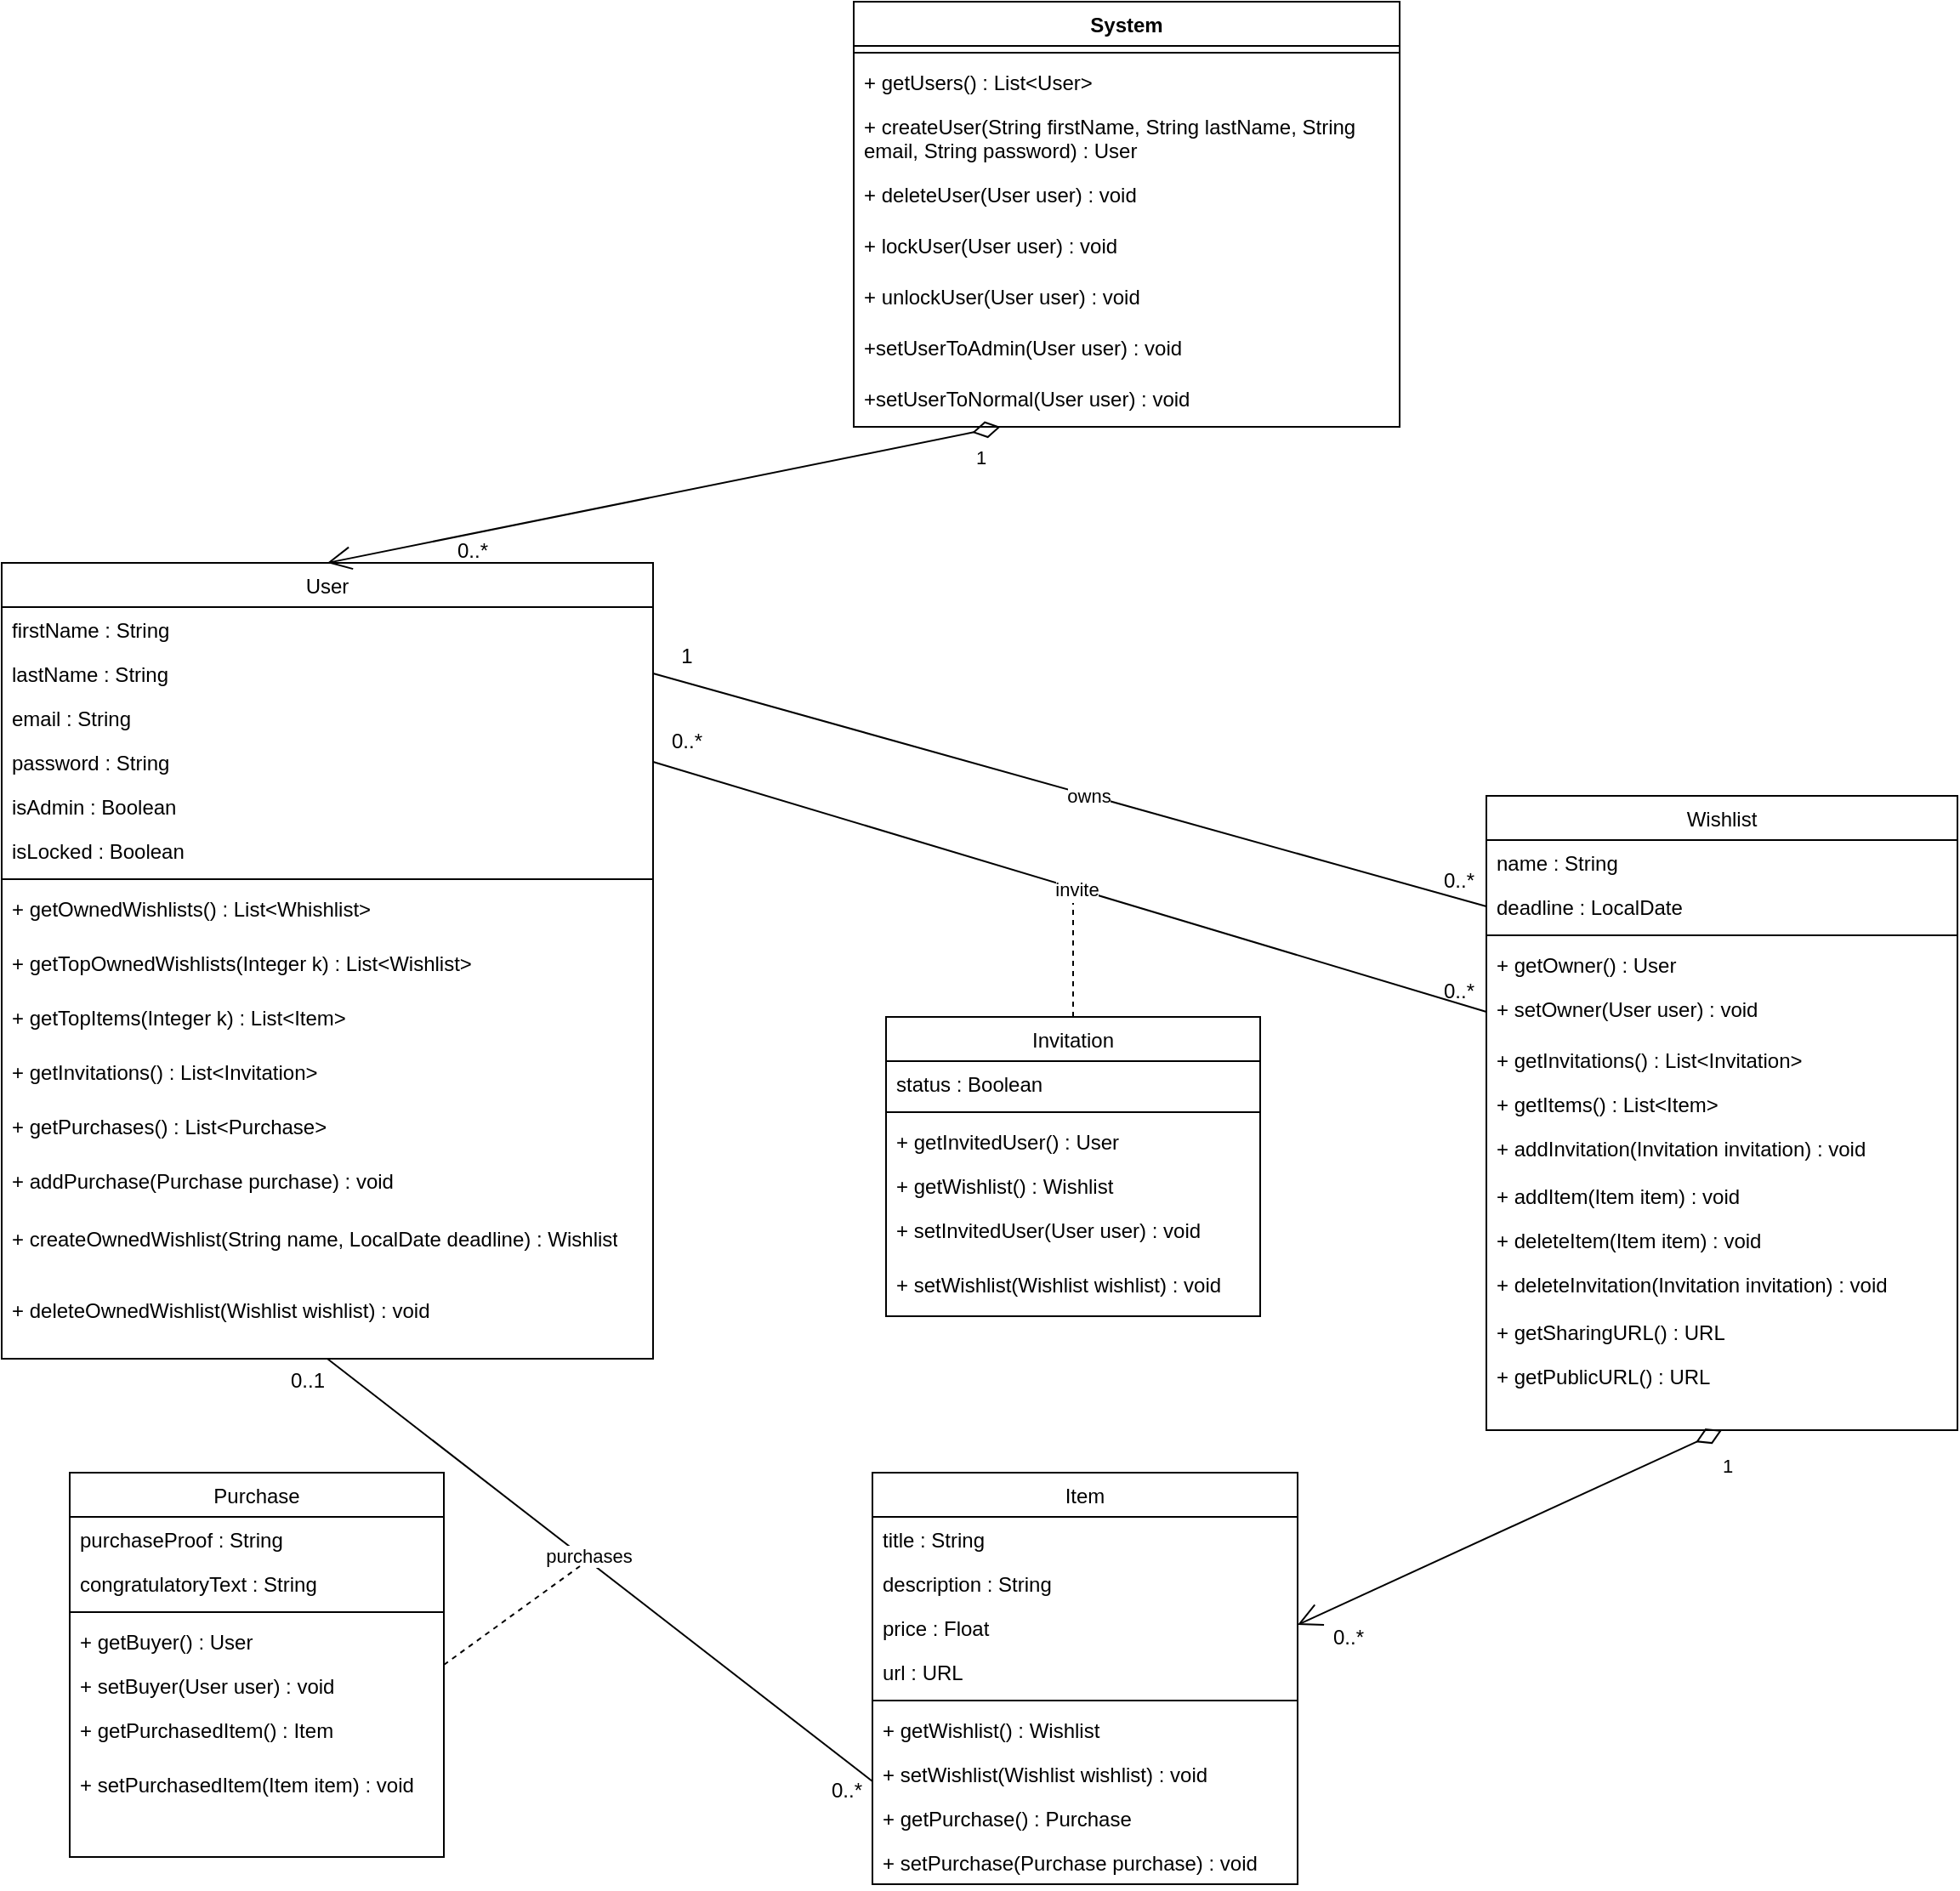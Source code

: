 <mxfile version="26.0.16">
  <diagram id="C5RBs43oDa-KdzZeNtuy" name="Page-1">
    <mxGraphModel grid="1" page="1" gridSize="10" guides="1" tooltips="1" connect="1" arrows="1" fold="1" pageScale="1" pageWidth="1654" pageHeight="1169" math="0" shadow="0">
      <root>
        <mxCell id="WIyWlLk6GJQsqaUBKTNV-0" />
        <mxCell id="WIyWlLk6GJQsqaUBKTNV-1" parent="WIyWlLk6GJQsqaUBKTNV-0" />
        <mxCell id="B56NRluElVAnOAsGCNS7-33" style="rounded=0;orthogonalLoop=1;jettySize=auto;html=1;entryX=0;entryY=0.75;entryDx=0;entryDy=0;endArrow=none;endFill=0;exitX=0.5;exitY=1;exitDx=0;exitDy=0;" edge="1" parent="WIyWlLk6GJQsqaUBKTNV-1" source="B56NRluElVAnOAsGCNS7-6" target="B56NRluElVAnOAsGCNS7-22">
          <mxGeometry relative="1" as="geometry">
            <mxPoint x="-1107" y="-493" as="sourcePoint" />
            <mxPoint x="-967" y="-256.0" as="targetPoint" />
          </mxGeometry>
        </mxCell>
        <mxCell id="B56NRluElVAnOAsGCNS7-43" value="purchases" style="edgeLabel;html=1;align=center;verticalAlign=middle;resizable=0;points=[];" vertex="1" connectable="0" parent="B56NRluElVAnOAsGCNS7-33">
          <mxGeometry x="-0.066" relative="1" as="geometry">
            <mxPoint x="3" as="offset" />
          </mxGeometry>
        </mxCell>
        <mxCell id="B56NRluElVAnOAsGCNS7-41" style="rounded=0;orthogonalLoop=1;jettySize=auto;html=1;endArrow=none;endFill=0;exitX=1;exitY=0.5;exitDx=0;exitDy=0;entryX=0;entryY=0.5;entryDx=0;entryDy=0;" edge="1" parent="WIyWlLk6GJQsqaUBKTNV-1" source="B56NRluElVAnOAsGCNS7-10" target="kHbfuAuQFuYNwdcqENdy-3">
          <mxGeometry relative="1" as="geometry">
            <mxPoint x="-557" y="-533" as="targetPoint" />
          </mxGeometry>
        </mxCell>
        <mxCell id="B56NRluElVAnOAsGCNS7-6" value="User" style="swimlane;fontStyle=0;align=center;verticalAlign=top;childLayout=stackLayout;horizontal=1;startSize=26;horizontalStack=0;resizeParent=1;resizeLast=0;collapsible=1;marginBottom=0;rounded=0;shadow=0;strokeWidth=1;" vertex="1" parent="WIyWlLk6GJQsqaUBKTNV-1">
          <mxGeometry x="-1410" y="-820" width="383" height="468" as="geometry">
            <mxRectangle x="550" y="140" width="160" height="26" as="alternateBounds" />
          </mxGeometry>
        </mxCell>
        <mxCell id="B56NRluElVAnOAsGCNS7-7" value="firstName : String" style="text;align=left;verticalAlign=top;spacingLeft=4;spacingRight=4;overflow=hidden;rotatable=0;points=[[0,0.5],[1,0.5]];portConstraint=eastwest;" vertex="1" parent="B56NRluElVAnOAsGCNS7-6">
          <mxGeometry y="26" width="383" height="26" as="geometry" />
        </mxCell>
        <mxCell id="B56NRluElVAnOAsGCNS7-8" value="lastName : String" style="text;align=left;verticalAlign=top;spacingLeft=4;spacingRight=4;overflow=hidden;rotatable=0;points=[[0,0.5],[1,0.5]];portConstraint=eastwest;rounded=0;shadow=0;html=0;" vertex="1" parent="B56NRluElVAnOAsGCNS7-6">
          <mxGeometry y="52" width="383" height="26" as="geometry" />
        </mxCell>
        <mxCell id="B56NRluElVAnOAsGCNS7-9" value="email : String" style="text;align=left;verticalAlign=top;spacingLeft=4;spacingRight=4;overflow=hidden;rotatable=0;points=[[0,0.5],[1,0.5]];portConstraint=eastwest;rounded=0;shadow=0;html=0;" vertex="1" parent="B56NRluElVAnOAsGCNS7-6">
          <mxGeometry y="78" width="383" height="26" as="geometry" />
        </mxCell>
        <mxCell id="B56NRluElVAnOAsGCNS7-10" value="password : String" style="text;align=left;verticalAlign=top;spacingLeft=4;spacingRight=4;overflow=hidden;rotatable=0;points=[[0,0.5],[1,0.5]];portConstraint=eastwest;rounded=0;shadow=0;html=0;" vertex="1" parent="B56NRluElVAnOAsGCNS7-6">
          <mxGeometry y="104" width="383" height="26" as="geometry" />
        </mxCell>
        <mxCell id="oi3a5A9YpHjSUBO6Xd2R-7" value="isAdmin : Boolean" style="text;align=left;verticalAlign=top;spacingLeft=4;spacingRight=4;overflow=hidden;rotatable=0;points=[[0,0.5],[1,0.5]];portConstraint=eastwest;rounded=0;shadow=0;html=0;" vertex="1" parent="B56NRluElVAnOAsGCNS7-6">
          <mxGeometry y="130" width="383" height="26" as="geometry" />
        </mxCell>
        <mxCell id="oi3a5A9YpHjSUBO6Xd2R-8" value="isLocked : Boolean" style="text;align=left;verticalAlign=top;spacingLeft=4;spacingRight=4;overflow=hidden;rotatable=0;points=[[0,0.5],[1,0.5]];portConstraint=eastwest;rounded=0;shadow=0;html=0;" vertex="1" parent="B56NRluElVAnOAsGCNS7-6">
          <mxGeometry y="156" width="383" height="26" as="geometry" />
        </mxCell>
        <mxCell id="B56NRluElVAnOAsGCNS7-12" value="" style="line;html=1;strokeWidth=1;align=left;verticalAlign=middle;spacingTop=-1;spacingLeft=3;spacingRight=3;rotatable=0;labelPosition=right;points=[];portConstraint=eastwest;" vertex="1" parent="B56NRluElVAnOAsGCNS7-6">
          <mxGeometry y="182" width="383" height="8" as="geometry" />
        </mxCell>
        <mxCell id="kHbfuAuQFuYNwdcqENdy-18" value="+ getOwnedWishlists() : List&amp;lt;Whishlist&amp;gt;" style="text;strokeColor=none;fillColor=none;align=left;verticalAlign=top;spacingLeft=4;spacingRight=4;overflow=hidden;rotatable=0;points=[[0,0.5],[1,0.5]];portConstraint=eastwest;whiteSpace=wrap;html=1;" vertex="1" parent="B56NRluElVAnOAsGCNS7-6">
          <mxGeometry y="190" width="383" height="32" as="geometry" />
        </mxCell>
        <mxCell id="QScPAJ6YqXFmEAP5CLKl-12" value="+ getTopOwnedWishlists(Integer k) : List&amp;lt;Wishlist&amp;gt;" style="text;strokeColor=none;fillColor=none;align=left;verticalAlign=top;spacingLeft=4;spacingRight=4;overflow=hidden;rotatable=0;points=[[0,0.5],[1,0.5]];portConstraint=eastwest;whiteSpace=wrap;html=1;" vertex="1" parent="B56NRluElVAnOAsGCNS7-6">
          <mxGeometry y="222" width="383" height="32" as="geometry" />
        </mxCell>
        <mxCell id="QScPAJ6YqXFmEAP5CLKl-5" value="+ getTopItems(Integer k) : List&amp;lt;Item&amp;gt;" style="text;strokeColor=none;fillColor=none;align=left;verticalAlign=top;spacingLeft=4;spacingRight=4;overflow=hidden;rotatable=0;points=[[0,0.5],[1,0.5]];portConstraint=eastwest;whiteSpace=wrap;html=1;" vertex="1" parent="B56NRluElVAnOAsGCNS7-6">
          <mxGeometry y="254" width="383" height="32" as="geometry" />
        </mxCell>
        <mxCell id="kHbfuAuQFuYNwdcqENdy-17" value="+ getInvitations() : List&amp;lt;Invitation&amp;gt;" style="text;strokeColor=none;fillColor=none;align=left;verticalAlign=top;spacingLeft=4;spacingRight=4;overflow=hidden;rotatable=0;points=[[0,0.5],[1,0.5]];portConstraint=eastwest;whiteSpace=wrap;html=1;" vertex="1" parent="B56NRluElVAnOAsGCNS7-6">
          <mxGeometry y="286" width="383" height="32" as="geometry" />
        </mxCell>
        <mxCell id="kHbfuAuQFuYNwdcqENdy-0" value="+ getPurchases() : List&amp;lt;Purchase&amp;gt;" style="text;strokeColor=none;fillColor=none;align=left;verticalAlign=top;spacingLeft=4;spacingRight=4;overflow=hidden;rotatable=0;points=[[0,0.5],[1,0.5]];portConstraint=eastwest;whiteSpace=wrap;html=1;" vertex="1" parent="B56NRluElVAnOAsGCNS7-6">
          <mxGeometry y="318" width="383" height="32" as="geometry" />
        </mxCell>
        <mxCell id="QScPAJ6YqXFmEAP5CLKl-3" value="+ addPurchase(Purchase purchase) : void" style="text;strokeColor=none;fillColor=none;align=left;verticalAlign=top;spacingLeft=4;spacingRight=4;overflow=hidden;rotatable=0;points=[[0,0.5],[1,0.5]];portConstraint=eastwest;whiteSpace=wrap;html=1;" vertex="1" parent="B56NRluElVAnOAsGCNS7-6">
          <mxGeometry y="350" width="383" height="34" as="geometry" />
        </mxCell>
        <mxCell id="QScPAJ6YqXFmEAP5CLKl-4" value="+ createOwnedWishlist(String name, LocalDate deadline) : Wishlist" style="text;strokeColor=none;fillColor=none;align=left;verticalAlign=top;spacingLeft=4;spacingRight=4;overflow=hidden;rotatable=0;points=[[0,0.5],[1,0.5]];portConstraint=eastwest;whiteSpace=wrap;html=1;" vertex="1" parent="B56NRluElVAnOAsGCNS7-6">
          <mxGeometry y="384" width="383" height="42" as="geometry" />
        </mxCell>
        <mxCell id="kHbfuAuQFuYNwdcqENdy-8" value="+ deleteOwnedWishlist(Wishlist wishlist) : void" style="text;strokeColor=none;fillColor=none;align=left;verticalAlign=top;spacingLeft=4;spacingRight=4;overflow=hidden;rotatable=0;points=[[0,0.5],[1,0.5]];portConstraint=eastwest;whiteSpace=wrap;html=1;" vertex="1" parent="B56NRluElVAnOAsGCNS7-6">
          <mxGeometry y="426" width="383" height="42" as="geometry" />
        </mxCell>
        <mxCell id="B56NRluElVAnOAsGCNS7-15" value="Wishlist" style="swimlane;fontStyle=0;align=center;verticalAlign=top;childLayout=stackLayout;horizontal=1;startSize=26;horizontalStack=0;resizeParent=1;resizeLast=0;collapsible=1;marginBottom=0;rounded=0;shadow=0;strokeWidth=1;" vertex="1" parent="WIyWlLk6GJQsqaUBKTNV-1">
          <mxGeometry x="-537" y="-683" width="277" height="373" as="geometry">
            <mxRectangle x="550" y="140" width="160" height="26" as="alternateBounds" />
          </mxGeometry>
        </mxCell>
        <mxCell id="B56NRluElVAnOAsGCNS7-16" value="name : String" style="text;align=left;verticalAlign=top;spacingLeft=4;spacingRight=4;overflow=hidden;rotatable=0;points=[[0,0.5],[1,0.5]];portConstraint=eastwest;" vertex="1" parent="B56NRluElVAnOAsGCNS7-15">
          <mxGeometry y="26" width="277" height="26" as="geometry" />
        </mxCell>
        <mxCell id="B56NRluElVAnOAsGCNS7-17" value="deadline : LocalDate" style="text;align=left;verticalAlign=top;spacingLeft=4;spacingRight=4;overflow=hidden;rotatable=0;points=[[0,0.5],[1,0.5]];portConstraint=eastwest;rounded=0;shadow=0;html=0;" vertex="1" parent="B56NRluElVAnOAsGCNS7-15">
          <mxGeometry y="52" width="277" height="26" as="geometry" />
        </mxCell>
        <mxCell id="B56NRluElVAnOAsGCNS7-21" value="" style="line;html=1;strokeWidth=1;align=left;verticalAlign=middle;spacingTop=-1;spacingLeft=3;spacingRight=3;rotatable=0;labelPosition=right;points=[];portConstraint=eastwest;" vertex="1" parent="B56NRluElVAnOAsGCNS7-15">
          <mxGeometry y="78" width="277" height="8" as="geometry" />
        </mxCell>
        <mxCell id="kHbfuAuQFuYNwdcqENdy-6" value="+ getOwner() : User" style="text;strokeColor=none;fillColor=none;align=left;verticalAlign=top;spacingLeft=4;spacingRight=4;overflow=hidden;rotatable=0;points=[[0,0.5],[1,0.5]];portConstraint=eastwest;whiteSpace=wrap;html=1;" vertex="1" parent="B56NRluElVAnOAsGCNS7-15">
          <mxGeometry y="86" width="277" height="26" as="geometry" />
        </mxCell>
        <mxCell id="kHbfuAuQFuYNwdcqENdy-3" value="+ setOwner(User user) : void" style="text;strokeColor=none;fillColor=none;align=left;verticalAlign=top;spacingLeft=4;spacingRight=4;overflow=hidden;rotatable=0;points=[[0,0.5],[1,0.5]];portConstraint=eastwest;whiteSpace=wrap;html=1;" vertex="1" parent="B56NRluElVAnOAsGCNS7-15">
          <mxGeometry y="112" width="277" height="30" as="geometry" />
        </mxCell>
        <mxCell id="kHbfuAuQFuYNwdcqENdy-7" value="+ getInvitations() : List&amp;lt;Invitation&amp;gt;" style="text;strokeColor=none;fillColor=none;align=left;verticalAlign=top;spacingLeft=4;spacingRight=4;overflow=hidden;rotatable=0;points=[[0,0.5],[1,0.5]];portConstraint=eastwest;whiteSpace=wrap;html=1;" vertex="1" parent="B56NRluElVAnOAsGCNS7-15">
          <mxGeometry y="142" width="277" height="26" as="geometry" />
        </mxCell>
        <mxCell id="kHbfuAuQFuYNwdcqENdy-1" value="+ getItems() : List&amp;lt;Item&amp;gt;" style="text;strokeColor=none;fillColor=none;align=left;verticalAlign=top;spacingLeft=4;spacingRight=4;overflow=hidden;rotatable=0;points=[[0,0.5],[1,0.5]];portConstraint=eastwest;whiteSpace=wrap;html=1;" vertex="1" parent="B56NRluElVAnOAsGCNS7-15">
          <mxGeometry y="168" width="277" height="26" as="geometry" />
        </mxCell>
        <mxCell id="kHbfuAuQFuYNwdcqENdy-2" value="+ addInvitation(Invitation invitation) : void" style="text;strokeColor=none;fillColor=none;align=left;verticalAlign=top;spacingLeft=4;spacingRight=4;overflow=hidden;rotatable=0;points=[[0,0.5],[1,0.5]];portConstraint=eastwest;whiteSpace=wrap;html=1;" vertex="1" parent="B56NRluElVAnOAsGCNS7-15">
          <mxGeometry y="194" width="277" height="28" as="geometry" />
        </mxCell>
        <mxCell id="QScPAJ6YqXFmEAP5CLKl-1" value="+ addItem(Item item) : void" style="text;strokeColor=none;fillColor=none;align=left;verticalAlign=top;spacingLeft=4;spacingRight=4;overflow=hidden;rotatable=0;points=[[0,0.5],[1,0.5]];portConstraint=eastwest;whiteSpace=wrap;html=1;" vertex="1" parent="B56NRluElVAnOAsGCNS7-15">
          <mxGeometry y="222" width="277" height="26" as="geometry" />
        </mxCell>
        <mxCell id="kHbfuAuQFuYNwdcqENdy-5" value="+ deleteItem(Item item) : void" style="text;strokeColor=none;fillColor=none;align=left;verticalAlign=top;spacingLeft=4;spacingRight=4;overflow=hidden;rotatable=0;points=[[0,0.5],[1,0.5]];portConstraint=eastwest;whiteSpace=wrap;html=1;" vertex="1" parent="B56NRluElVAnOAsGCNS7-15">
          <mxGeometry y="248" width="277" height="26" as="geometry" />
        </mxCell>
        <mxCell id="QScPAJ6YqXFmEAP5CLKl-2" value="+ deleteInvitation(Invitation invitation) : void" style="text;strokeColor=none;fillColor=none;align=left;verticalAlign=top;spacingLeft=4;spacingRight=4;overflow=hidden;rotatable=0;points=[[0,0.5],[1,0.5]];portConstraint=eastwest;whiteSpace=wrap;html=1;" vertex="1" parent="B56NRluElVAnOAsGCNS7-15">
          <mxGeometry y="274" width="277" height="28" as="geometry" />
        </mxCell>
        <mxCell id="kHbfuAuQFuYNwdcqENdy-33" value="+ getSharingURL() : URL" style="text;strokeColor=none;fillColor=none;align=left;verticalAlign=top;spacingLeft=4;spacingRight=4;overflow=hidden;rotatable=0;points=[[0,0.5],[1,0.5]];portConstraint=eastwest;whiteSpace=wrap;html=1;" vertex="1" parent="B56NRluElVAnOAsGCNS7-15">
          <mxGeometry y="302" width="277" height="26" as="geometry" />
        </mxCell>
        <mxCell id="kHbfuAuQFuYNwdcqENdy-32" value="+ getPublicURL() : URL" style="text;strokeColor=none;fillColor=none;align=left;verticalAlign=top;spacingLeft=4;spacingRight=4;overflow=hidden;rotatable=0;points=[[0,0.5],[1,0.5]];portConstraint=eastwest;whiteSpace=wrap;html=1;" vertex="1" parent="B56NRluElVAnOAsGCNS7-15">
          <mxGeometry y="328" width="277" height="26" as="geometry" />
        </mxCell>
        <mxCell id="B56NRluElVAnOAsGCNS7-22" value="Item" style="swimlane;fontStyle=0;align=center;verticalAlign=top;childLayout=stackLayout;horizontal=1;startSize=26;horizontalStack=0;resizeParent=1;resizeLast=0;collapsible=1;marginBottom=0;rounded=0;shadow=0;strokeWidth=1;" vertex="1" parent="WIyWlLk6GJQsqaUBKTNV-1">
          <mxGeometry x="-898" y="-285" width="250" height="242" as="geometry">
            <mxRectangle x="550" y="140" width="160" height="26" as="alternateBounds" />
          </mxGeometry>
        </mxCell>
        <mxCell id="B56NRluElVAnOAsGCNS7-23" value="title : String" style="text;align=left;verticalAlign=top;spacingLeft=4;spacingRight=4;overflow=hidden;rotatable=0;points=[[0,0.5],[1,0.5]];portConstraint=eastwest;" vertex="1" parent="B56NRluElVAnOAsGCNS7-22">
          <mxGeometry y="26" width="250" height="26" as="geometry" />
        </mxCell>
        <mxCell id="B56NRluElVAnOAsGCNS7-24" value="description : String" style="text;align=left;verticalAlign=top;spacingLeft=4;spacingRight=4;overflow=hidden;rotatable=0;points=[[0,0.5],[1,0.5]];portConstraint=eastwest;rounded=0;shadow=0;html=0;" vertex="1" parent="B56NRluElVAnOAsGCNS7-22">
          <mxGeometry y="52" width="250" height="26" as="geometry" />
        </mxCell>
        <mxCell id="B56NRluElVAnOAsGCNS7-32" value="price : Float" style="text;align=left;verticalAlign=top;spacingLeft=4;spacingRight=4;overflow=hidden;rotatable=0;points=[[0,0.5],[1,0.5]];portConstraint=eastwest;rounded=0;shadow=0;html=0;" vertex="1" parent="B56NRluElVAnOAsGCNS7-22">
          <mxGeometry y="78" width="250" height="26" as="geometry" />
        </mxCell>
        <mxCell id="B56NRluElVAnOAsGCNS7-30" value="url : URL" style="text;align=left;verticalAlign=top;spacingLeft=4;spacingRight=4;overflow=hidden;rotatable=0;points=[[0,0.5],[1,0.5]];portConstraint=eastwest;rounded=0;shadow=0;html=0;" vertex="1" parent="B56NRluElVAnOAsGCNS7-22">
          <mxGeometry y="104" width="250" height="26" as="geometry" />
        </mxCell>
        <mxCell id="B56NRluElVAnOAsGCNS7-25" value="" style="line;html=1;strokeWidth=1;align=left;verticalAlign=middle;spacingTop=-1;spacingLeft=3;spacingRight=3;rotatable=0;labelPosition=right;points=[];portConstraint=eastwest;" vertex="1" parent="B56NRluElVAnOAsGCNS7-22">
          <mxGeometry y="130" width="250" height="8" as="geometry" />
        </mxCell>
        <mxCell id="kHbfuAuQFuYNwdcqENdy-15" value="+ getWishlist() : Wishlist" style="text;strokeColor=none;fillColor=none;align=left;verticalAlign=top;spacingLeft=4;spacingRight=4;overflow=hidden;rotatable=0;points=[[0,0.5],[1,0.5]];portConstraint=eastwest;whiteSpace=wrap;html=1;" vertex="1" parent="B56NRluElVAnOAsGCNS7-22">
          <mxGeometry y="138" width="250" height="26" as="geometry" />
        </mxCell>
        <mxCell id="kHbfuAuQFuYNwdcqENdy-19" value="+ setWishlist(Wishlist wishlist) : void" style="text;strokeColor=none;fillColor=none;align=left;verticalAlign=top;spacingLeft=4;spacingRight=4;overflow=hidden;rotatable=0;points=[[0,0.5],[1,0.5]];portConstraint=eastwest;whiteSpace=wrap;html=1;" vertex="1" parent="B56NRluElVAnOAsGCNS7-22">
          <mxGeometry y="164" width="250" height="26" as="geometry" />
        </mxCell>
        <mxCell id="kHbfuAuQFuYNwdcqENdy-16" value="+ getPurchase() : Purchase" style="text;strokeColor=none;fillColor=none;align=left;verticalAlign=top;spacingLeft=4;spacingRight=4;overflow=hidden;rotatable=0;points=[[0,0.5],[1,0.5]];portConstraint=eastwest;whiteSpace=wrap;html=1;" vertex="1" parent="B56NRluElVAnOAsGCNS7-22">
          <mxGeometry y="190" width="250" height="26" as="geometry" />
        </mxCell>
        <mxCell id="kHbfuAuQFuYNwdcqENdy-20" value="+ setPurchase(Purchase purchase) : void" style="text;strokeColor=none;fillColor=none;align=left;verticalAlign=top;spacingLeft=4;spacingRight=4;overflow=hidden;rotatable=0;points=[[0,0.5],[1,0.5]];portConstraint=eastwest;whiteSpace=wrap;html=1;" vertex="1" parent="B56NRluElVAnOAsGCNS7-22">
          <mxGeometry y="216" width="250" height="26" as="geometry" />
        </mxCell>
        <mxCell id="B56NRluElVAnOAsGCNS7-40" style="rounded=0;orthogonalLoop=1;jettySize=auto;html=1;exitX=1;exitY=0.5;exitDx=0;exitDy=0;dashed=1;endArrow=none;endFill=0;" edge="1" parent="WIyWlLk6GJQsqaUBKTNV-1" source="B56NRluElVAnOAsGCNS7-34">
          <mxGeometry relative="1" as="geometry">
            <mxPoint x="-1070" y="-230" as="targetPoint" />
          </mxGeometry>
        </mxCell>
        <mxCell id="B56NRluElVAnOAsGCNS7-34" value="Purchase" style="swimlane;fontStyle=0;align=center;verticalAlign=top;childLayout=stackLayout;horizontal=1;startSize=26;horizontalStack=0;resizeParent=1;resizeLast=0;collapsible=1;marginBottom=0;rounded=0;shadow=0;strokeWidth=1;" vertex="1" parent="WIyWlLk6GJQsqaUBKTNV-1">
          <mxGeometry x="-1370" y="-285" width="220" height="226" as="geometry">
            <mxRectangle x="550" y="140" width="160" height="26" as="alternateBounds" />
          </mxGeometry>
        </mxCell>
        <mxCell id="B56NRluElVAnOAsGCNS7-36" value="purchaseProof : String" style="text;align=left;verticalAlign=top;spacingLeft=4;spacingRight=4;overflow=hidden;rotatable=0;points=[[0,0.5],[1,0.5]];portConstraint=eastwest;rounded=0;shadow=0;html=0;" vertex="1" parent="B56NRluElVAnOAsGCNS7-34">
          <mxGeometry y="26" width="220" height="26" as="geometry" />
        </mxCell>
        <mxCell id="B56NRluElVAnOAsGCNS7-35" value="congratulatoryText : String" style="text;align=left;verticalAlign=top;spacingLeft=4;spacingRight=4;overflow=hidden;rotatable=0;points=[[0,0.5],[1,0.5]];portConstraint=eastwest;" vertex="1" parent="B56NRluElVAnOAsGCNS7-34">
          <mxGeometry y="52" width="220" height="26" as="geometry" />
        </mxCell>
        <mxCell id="B56NRluElVAnOAsGCNS7-39" value="" style="line;html=1;strokeWidth=1;align=left;verticalAlign=middle;spacingTop=-1;spacingLeft=3;spacingRight=3;rotatable=0;labelPosition=right;points=[];portConstraint=eastwest;" vertex="1" parent="B56NRluElVAnOAsGCNS7-34">
          <mxGeometry y="78" width="220" height="8" as="geometry" />
        </mxCell>
        <mxCell id="kHbfuAuQFuYNwdcqENdy-11" value="+ getBuyer() : User" style="text;strokeColor=none;fillColor=none;align=left;verticalAlign=top;spacingLeft=4;spacingRight=4;overflow=hidden;rotatable=0;points=[[0,0.5],[1,0.5]];portConstraint=eastwest;whiteSpace=wrap;html=1;" vertex="1" parent="B56NRluElVAnOAsGCNS7-34">
          <mxGeometry y="86" width="220" height="26" as="geometry" />
        </mxCell>
        <mxCell id="kHbfuAuQFuYNwdcqENdy-14" value="+ setBuyer&lt;span style=&quot;background-color: initial;&quot;&gt;(User user) : void&lt;/span&gt;" style="text;strokeColor=none;fillColor=none;align=left;verticalAlign=top;spacingLeft=4;spacingRight=4;overflow=hidden;rotatable=0;points=[[0,0.5],[1,0.5]];portConstraint=eastwest;whiteSpace=wrap;html=1;" vertex="1" parent="B56NRluElVAnOAsGCNS7-34">
          <mxGeometry y="112" width="220" height="26" as="geometry" />
        </mxCell>
        <mxCell id="kHbfuAuQFuYNwdcqENdy-10" value="+ getPurchasedItem() : Item" style="text;strokeColor=none;fillColor=none;align=left;verticalAlign=top;spacingLeft=4;spacingRight=4;overflow=hidden;rotatable=0;points=[[0,0.5],[1,0.5]];portConstraint=eastwest;whiteSpace=wrap;html=1;" vertex="1" parent="B56NRluElVAnOAsGCNS7-34">
          <mxGeometry y="138" width="220" height="32" as="geometry" />
        </mxCell>
        <mxCell id="kHbfuAuQFuYNwdcqENdy-13" value="+ setPurchasedItem(Item item) : void" style="text;strokeColor=none;fillColor=none;align=left;verticalAlign=top;spacingLeft=4;spacingRight=4;overflow=hidden;rotatable=0;points=[[0,0.5],[1,0.5]];portConstraint=eastwest;whiteSpace=wrap;html=1;" vertex="1" parent="B56NRluElVAnOAsGCNS7-34">
          <mxGeometry y="170" width="220" height="24" as="geometry" />
        </mxCell>
        <mxCell id="B56NRluElVAnOAsGCNS7-46" value="0..*" style="text;html=1;align=center;verticalAlign=middle;whiteSpace=wrap;rounded=0;" vertex="1" parent="WIyWlLk6GJQsqaUBKTNV-1">
          <mxGeometry x="-583" y="-583" width="60" height="30" as="geometry" />
        </mxCell>
        <mxCell id="B56NRluElVAnOAsGCNS7-50" value="1" style="text;html=1;align=center;verticalAlign=middle;whiteSpace=wrap;rounded=0;" vertex="1" parent="WIyWlLk6GJQsqaUBKTNV-1">
          <mxGeometry x="-1037" y="-780" width="60" height="30" as="geometry" />
        </mxCell>
        <mxCell id="B56NRluElVAnOAsGCNS7-52" value="0..*" style="text;html=1;align=center;verticalAlign=middle;whiteSpace=wrap;rounded=0;" vertex="1" parent="WIyWlLk6GJQsqaUBKTNV-1">
          <mxGeometry x="-648" y="-203" width="60" height="30" as="geometry" />
        </mxCell>
        <mxCell id="B56NRluElVAnOAsGCNS7-53" value="0..*" style="text;html=1;align=center;verticalAlign=middle;whiteSpace=wrap;rounded=0;" vertex="1" parent="WIyWlLk6GJQsqaUBKTNV-1">
          <mxGeometry x="-943" y="-113" width="60" height="30" as="geometry" />
        </mxCell>
        <mxCell id="B56NRluElVAnOAsGCNS7-54" value="0..1" style="text;html=1;align=center;verticalAlign=middle;whiteSpace=wrap;rounded=0;" vertex="1" parent="WIyWlLk6GJQsqaUBKTNV-1">
          <mxGeometry x="-1260" y="-354" width="60" height="30" as="geometry" />
        </mxCell>
        <mxCell id="B56NRluElVAnOAsGCNS7-56" style="rounded=0;orthogonalLoop=1;jettySize=auto;html=1;exitX=1;exitY=0.5;exitDx=0;exitDy=0;entryX=0;entryY=0.5;entryDx=0;entryDy=0;endArrow=none;endFill=0;" edge="1" parent="WIyWlLk6GJQsqaUBKTNV-1" source="B56NRluElVAnOAsGCNS7-8" target="B56NRluElVAnOAsGCNS7-17">
          <mxGeometry relative="1" as="geometry" />
        </mxCell>
        <mxCell id="B56NRluElVAnOAsGCNS7-59" value="invite" style="edgeLabel;html=1;align=center;verticalAlign=middle;resizable=0;points=[];" vertex="1" connectable="0" parent="B56NRluElVAnOAsGCNS7-56">
          <mxGeometry x="0.001" y="1" relative="1" as="geometry">
            <mxPoint x="3" y="59" as="offset" />
          </mxGeometry>
        </mxCell>
        <mxCell id="kHbfuAuQFuYNwdcqENdy-4" value="owns" style="edgeLabel;html=1;align=center;verticalAlign=middle;resizable=0;points=[];" vertex="1" connectable="0" parent="B56NRluElVAnOAsGCNS7-56">
          <mxGeometry x="0.045" relative="1" as="geometry">
            <mxPoint as="offset" />
          </mxGeometry>
        </mxCell>
        <mxCell id="B56NRluElVAnOAsGCNS7-57" value="0..*" style="text;html=1;align=center;verticalAlign=middle;whiteSpace=wrap;rounded=0;" vertex="1" parent="WIyWlLk6GJQsqaUBKTNV-1">
          <mxGeometry x="-1037" y="-730" width="60" height="30" as="geometry" />
        </mxCell>
        <mxCell id="B56NRluElVAnOAsGCNS7-58" value="0..*" style="text;html=1;align=center;verticalAlign=middle;whiteSpace=wrap;rounded=0;" vertex="1" parent="WIyWlLk6GJQsqaUBKTNV-1">
          <mxGeometry x="-583" y="-648" width="60" height="30" as="geometry" />
        </mxCell>
        <mxCell id="kHbfuAuQFuYNwdcqENdy-29" style="rounded=0;orthogonalLoop=1;jettySize=auto;html=1;endArrow=none;endFill=0;dashed=1;" edge="1" parent="WIyWlLk6GJQsqaUBKTNV-1" source="kHbfuAuQFuYNwdcqENdy-21">
          <mxGeometry relative="1" as="geometry">
            <mxPoint x="-780" y="-620" as="targetPoint" />
          </mxGeometry>
        </mxCell>
        <mxCell id="kHbfuAuQFuYNwdcqENdy-21" value="Invitation" style="swimlane;fontStyle=0;align=center;verticalAlign=top;childLayout=stackLayout;horizontal=1;startSize=26;horizontalStack=0;resizeParent=1;resizeLast=0;collapsible=1;marginBottom=0;rounded=0;shadow=0;strokeWidth=1;" vertex="1" parent="WIyWlLk6GJQsqaUBKTNV-1">
          <mxGeometry x="-890" y="-553" width="220" height="176" as="geometry">
            <mxRectangle x="550" y="140" width="160" height="26" as="alternateBounds" />
          </mxGeometry>
        </mxCell>
        <mxCell id="kHbfuAuQFuYNwdcqENdy-22" value="status : Boolean" style="text;align=left;verticalAlign=top;spacingLeft=4;spacingRight=4;overflow=hidden;rotatable=0;points=[[0,0.5],[1,0.5]];portConstraint=eastwest;rounded=0;shadow=0;html=0;" vertex="1" parent="kHbfuAuQFuYNwdcqENdy-21">
          <mxGeometry y="26" width="220" height="26" as="geometry" />
        </mxCell>
        <mxCell id="kHbfuAuQFuYNwdcqENdy-24" value="" style="line;html=1;strokeWidth=1;align=left;verticalAlign=middle;spacingTop=-1;spacingLeft=3;spacingRight=3;rotatable=0;labelPosition=right;points=[];portConstraint=eastwest;" vertex="1" parent="kHbfuAuQFuYNwdcqENdy-21">
          <mxGeometry y="52" width="220" height="8" as="geometry" />
        </mxCell>
        <mxCell id="kHbfuAuQFuYNwdcqENdy-25" value="+ getInvitedUser() : User" style="text;strokeColor=none;fillColor=none;align=left;verticalAlign=top;spacingLeft=4;spacingRight=4;overflow=hidden;rotatable=0;points=[[0,0.5],[1,0.5]];portConstraint=eastwest;whiteSpace=wrap;html=1;" vertex="1" parent="kHbfuAuQFuYNwdcqENdy-21">
          <mxGeometry y="60" width="220" height="26" as="geometry" />
        </mxCell>
        <mxCell id="kHbfuAuQFuYNwdcqENdy-26" value="+ getWishlist&lt;span style=&quot;background-color: initial;&quot;&gt;() : Wishlist&lt;/span&gt;" style="text;strokeColor=none;fillColor=none;align=left;verticalAlign=top;spacingLeft=4;spacingRight=4;overflow=hidden;rotatable=0;points=[[0,0.5],[1,0.5]];portConstraint=eastwest;whiteSpace=wrap;html=1;" vertex="1" parent="kHbfuAuQFuYNwdcqENdy-21">
          <mxGeometry y="86" width="220" height="26" as="geometry" />
        </mxCell>
        <mxCell id="kHbfuAuQFuYNwdcqENdy-27" value="+ setInvitedUser(User user) : void" style="text;strokeColor=none;fillColor=none;align=left;verticalAlign=top;spacingLeft=4;spacingRight=4;overflow=hidden;rotatable=0;points=[[0,0.5],[1,0.5]];portConstraint=eastwest;whiteSpace=wrap;html=1;" vertex="1" parent="kHbfuAuQFuYNwdcqENdy-21">
          <mxGeometry y="112" width="220" height="32" as="geometry" />
        </mxCell>
        <mxCell id="kHbfuAuQFuYNwdcqENdy-28" value="+ setWishlist(Wishlist wishlist) : void" style="text;strokeColor=none;fillColor=none;align=left;verticalAlign=top;spacingLeft=4;spacingRight=4;overflow=hidden;rotatable=0;points=[[0,0.5],[1,0.5]];portConstraint=eastwest;whiteSpace=wrap;html=1;" vertex="1" parent="kHbfuAuQFuYNwdcqENdy-21">
          <mxGeometry y="144" width="220" height="24" as="geometry" />
        </mxCell>
        <mxCell id="kHbfuAuQFuYNwdcqENdy-35" value="System" style="swimlane;fontStyle=1;align=center;verticalAlign=top;childLayout=stackLayout;horizontal=1;startSize=26;horizontalStack=0;resizeParent=1;resizeParentMax=0;resizeLast=0;collapsible=1;marginBottom=0;whiteSpace=wrap;html=1;" vertex="1" parent="WIyWlLk6GJQsqaUBKTNV-1">
          <mxGeometry x="-909" y="-1150" width="321" height="250" as="geometry" />
        </mxCell>
        <mxCell id="kHbfuAuQFuYNwdcqENdy-37" value="" style="line;strokeWidth=1;fillColor=none;align=left;verticalAlign=middle;spacingTop=-1;spacingLeft=3;spacingRight=3;rotatable=0;labelPosition=right;points=[];portConstraint=eastwest;strokeColor=inherit;" vertex="1" parent="kHbfuAuQFuYNwdcqENdy-35">
          <mxGeometry y="26" width="321" height="8" as="geometry" />
        </mxCell>
        <mxCell id="kHbfuAuQFuYNwdcqENdy-43" value="+ getUsers() : List&amp;lt;User&amp;gt;" style="text;strokeColor=none;fillColor=none;align=left;verticalAlign=top;spacingLeft=4;spacingRight=4;overflow=hidden;rotatable=0;points=[[0,0.5],[1,0.5]];portConstraint=eastwest;whiteSpace=wrap;html=1;" vertex="1" parent="kHbfuAuQFuYNwdcqENdy-35">
          <mxGeometry y="34" width="321" height="26" as="geometry" />
        </mxCell>
        <mxCell id="kHbfuAuQFuYNwdcqENdy-44" value="+ createUser(String firstName, String lastName, String email, String password) : User" style="text;strokeColor=none;fillColor=none;align=left;verticalAlign=top;spacingLeft=4;spacingRight=4;overflow=hidden;rotatable=0;points=[[0,0.5],[1,0.5]];portConstraint=eastwest;whiteSpace=wrap;html=1;" vertex="1" parent="kHbfuAuQFuYNwdcqENdy-35">
          <mxGeometry y="60" width="321" height="40" as="geometry" />
        </mxCell>
        <mxCell id="QScPAJ6YqXFmEAP5CLKl-6" value="+ deleteUser(User user) : void" style="text;strokeColor=none;fillColor=none;align=left;verticalAlign=top;spacingLeft=4;spacingRight=4;overflow=hidden;rotatable=0;points=[[0,0.5],[1,0.5]];portConstraint=eastwest;whiteSpace=wrap;html=1;" vertex="1" parent="kHbfuAuQFuYNwdcqENdy-35">
          <mxGeometry y="100" width="321" height="30" as="geometry" />
        </mxCell>
        <mxCell id="QScPAJ6YqXFmEAP5CLKl-7" value="+ lockUser(User user) : void" style="text;strokeColor=none;fillColor=none;align=left;verticalAlign=top;spacingLeft=4;spacingRight=4;overflow=hidden;rotatable=0;points=[[0,0.5],[1,0.5]];portConstraint=eastwest;whiteSpace=wrap;html=1;" vertex="1" parent="kHbfuAuQFuYNwdcqENdy-35">
          <mxGeometry y="130" width="321" height="30" as="geometry" />
        </mxCell>
        <mxCell id="QScPAJ6YqXFmEAP5CLKl-8" value="+ unlockUser(User user) : void" style="text;strokeColor=none;fillColor=none;align=left;verticalAlign=top;spacingLeft=4;spacingRight=4;overflow=hidden;rotatable=0;points=[[0,0.5],[1,0.5]];portConstraint=eastwest;whiteSpace=wrap;html=1;" vertex="1" parent="kHbfuAuQFuYNwdcqENdy-35">
          <mxGeometry y="160" width="321" height="30" as="geometry" />
        </mxCell>
        <mxCell id="QScPAJ6YqXFmEAP5CLKl-9" value="+setUserToAdmin(User user) : void" style="text;strokeColor=none;fillColor=none;align=left;verticalAlign=top;spacingLeft=4;spacingRight=4;overflow=hidden;rotatable=0;points=[[0,0.5],[1,0.5]];portConstraint=eastwest;whiteSpace=wrap;html=1;" vertex="1" parent="kHbfuAuQFuYNwdcqENdy-35">
          <mxGeometry y="190" width="321" height="30" as="geometry" />
        </mxCell>
        <mxCell id="QScPAJ6YqXFmEAP5CLKl-10" value="+setUserToNormal(User user) : void" style="text;strokeColor=none;fillColor=none;align=left;verticalAlign=top;spacingLeft=4;spacingRight=4;overflow=hidden;rotatable=0;points=[[0,0.5],[1,0.5]];portConstraint=eastwest;whiteSpace=wrap;html=1;" vertex="1" parent="kHbfuAuQFuYNwdcqENdy-35">
          <mxGeometry y="220" width="321" height="30" as="geometry" />
        </mxCell>
        <mxCell id="kHbfuAuQFuYNwdcqENdy-62" value="0..*" style="text;html=1;align=center;verticalAlign=middle;whiteSpace=wrap;rounded=0;" vertex="1" parent="WIyWlLk6GJQsqaUBKTNV-1">
          <mxGeometry x="-1163" y="-842" width="60" height="30" as="geometry" />
        </mxCell>
        <mxCell id="w-zDZAafYrRF50THQvyQ-0" value="1" style="endArrow=open;html=1;endSize=12;startArrow=diamondThin;startSize=14;startFill=0;align=left;verticalAlign=bottom;rounded=0;entryX=0;entryY=0.25;entryDx=0;entryDy=0;exitX=0.5;exitY=1;exitDx=0;exitDy=0;" edge="1" parent="WIyWlLk6GJQsqaUBKTNV-1" source="B56NRluElVAnOAsGCNS7-15" target="B56NRluElVAnOAsGCNS7-52">
          <mxGeometry x="-0.899" y="27" relative="1" as="geometry">
            <mxPoint x="-400" y="-280" as="sourcePoint" />
            <mxPoint x="-300" y="-220" as="targetPoint" />
            <mxPoint as="offset" />
          </mxGeometry>
        </mxCell>
        <mxCell id="w-zDZAafYrRF50THQvyQ-2" value="1" style="endArrow=open;html=1;endSize=12;startArrow=diamondThin;startSize=14;startFill=0;align=left;verticalAlign=bottom;rounded=0;entryX=0.5;entryY=0;entryDx=0;entryDy=0;" edge="1" parent="WIyWlLk6GJQsqaUBKTNV-1" source="QScPAJ6YqXFmEAP5CLKl-10" target="B56NRluElVAnOAsGCNS7-6">
          <mxGeometry x="-0.897" y="23" relative="1" as="geometry">
            <mxPoint x="-858.5" y="-870" as="sourcePoint" />
            <mxPoint x="-760" y="-633" as="targetPoint" />
            <mxPoint as="offset" />
          </mxGeometry>
        </mxCell>
      </root>
    </mxGraphModel>
  </diagram>
</mxfile>
